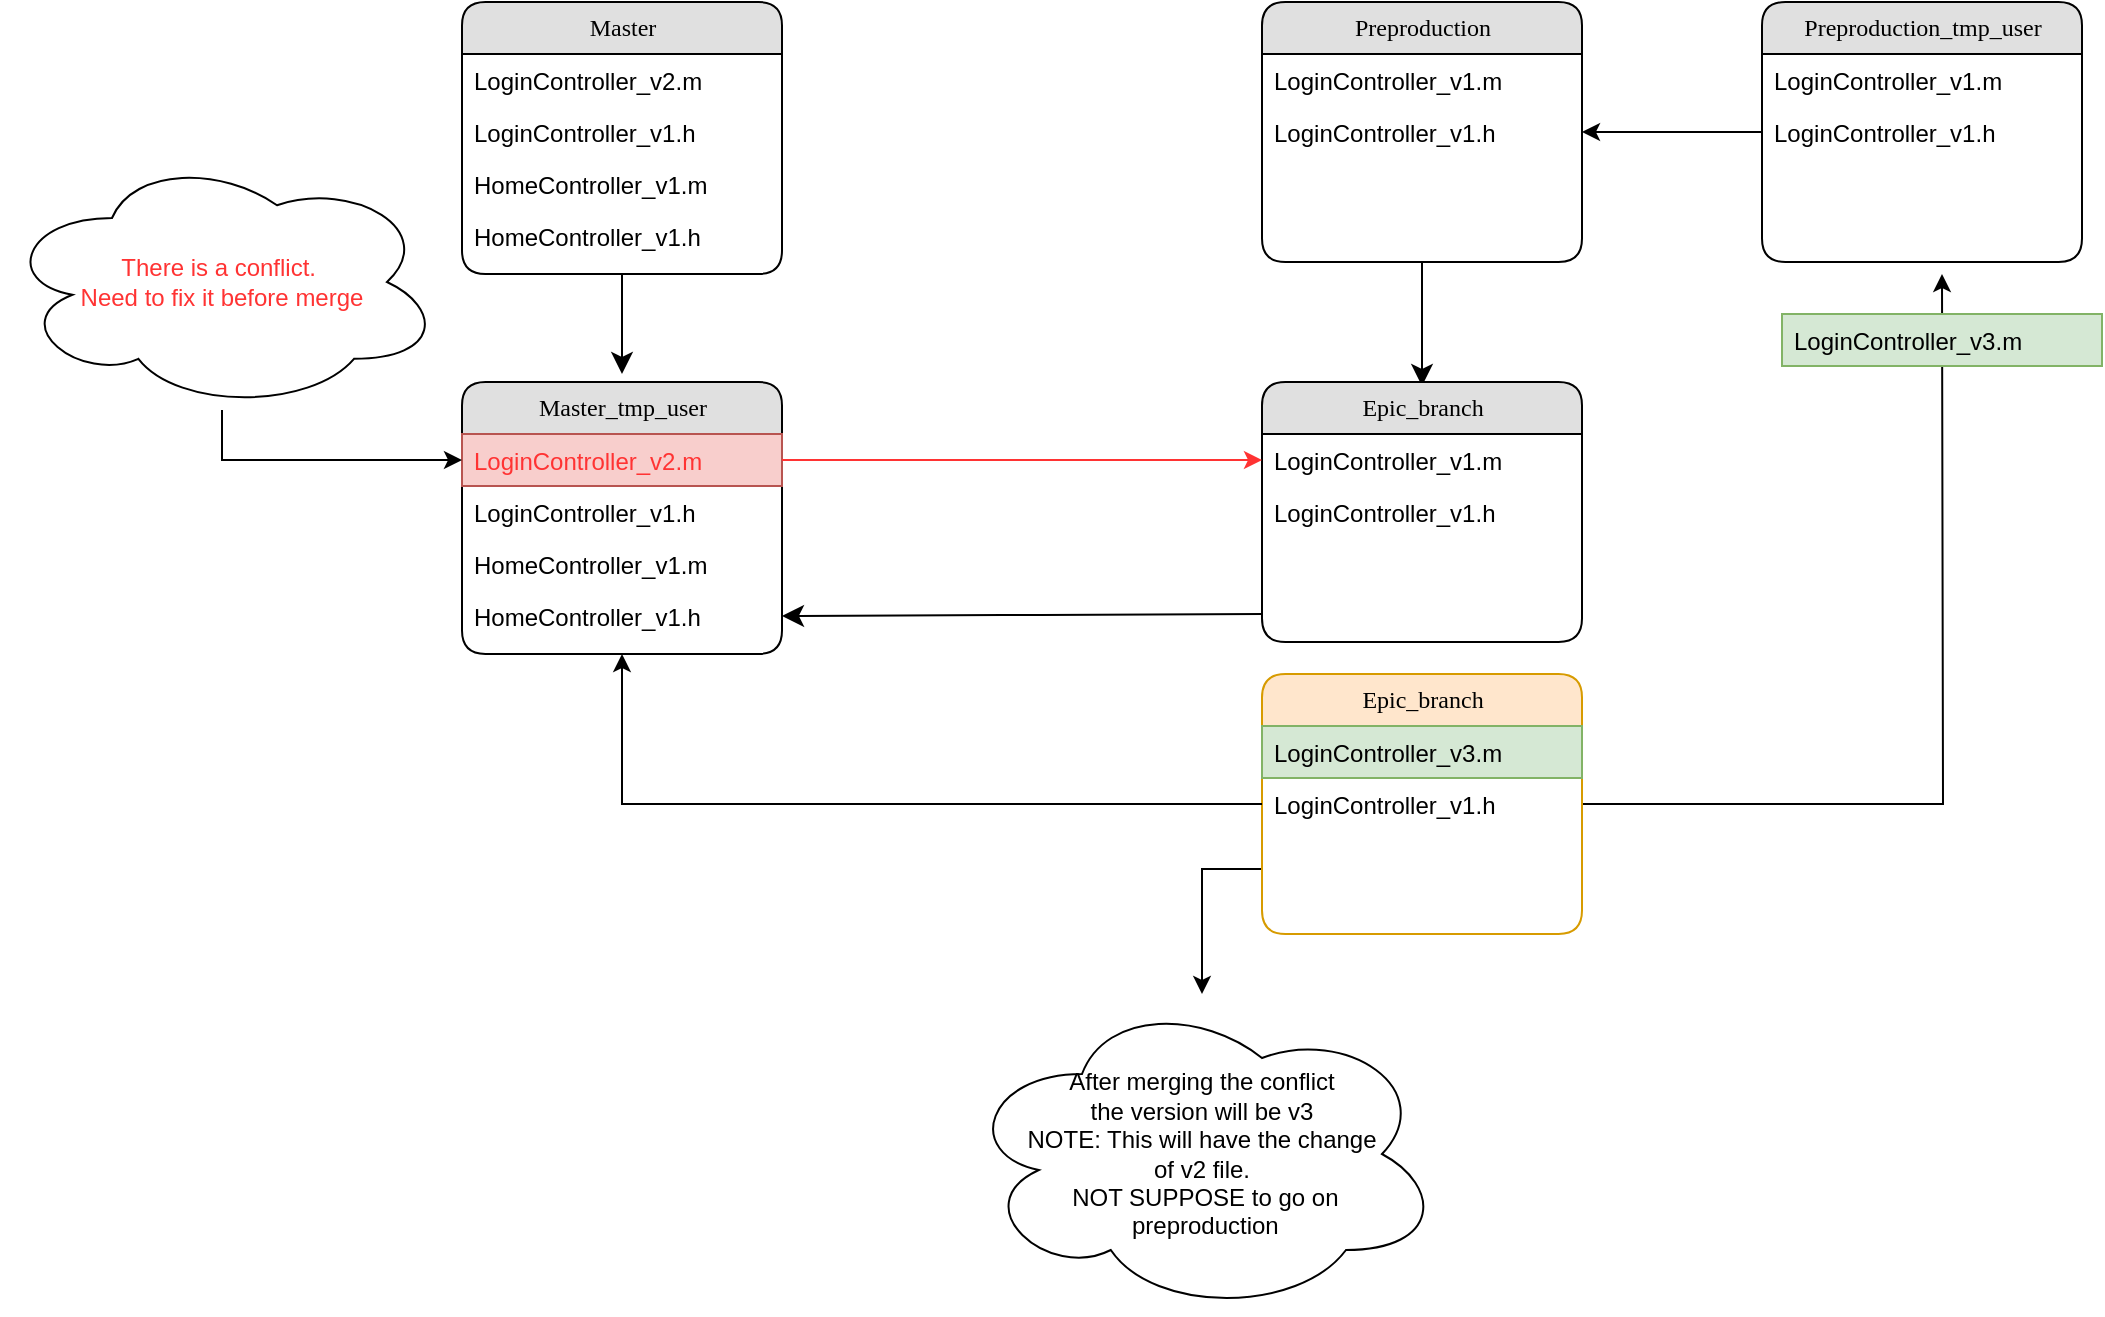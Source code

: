 <mxfile version="20.3.7" type="github">
  <diagram name="Page-1" id="b520641d-4fe3-3701-9064-5fc419738815">
    <mxGraphModel dx="2298" dy="672" grid="1" gridSize="10" guides="1" tooltips="1" connect="1" arrows="1" fold="1" page="1" pageScale="1" pageWidth="1100" pageHeight="850" background="none" math="0" shadow="0">
      <root>
        <mxCell id="0" />
        <mxCell id="1" parent="0" />
        <mxCell id="21ea969265ad0168-6" value="Master" style="swimlane;html=1;fontStyle=0;childLayout=stackLayout;horizontal=1;startSize=26;fillColor=#e0e0e0;horizontalStack=0;resizeParent=1;resizeLast=0;collapsible=1;marginBottom=0;swimlaneFillColor=#ffffff;align=center;rounded=1;shadow=0;comic=0;labelBackgroundColor=none;strokeWidth=1;fontFamily=Verdana;fontSize=12" parent="1" vertex="1">
          <mxGeometry x="160" y="74" width="160" height="136" as="geometry" />
        </mxCell>
        <mxCell id="aXrP08VzzfI0nprAX5Eo-5" value="LoginController_v2.m" style="text;html=1;strokeColor=none;fillColor=none;spacingLeft=4;spacingRight=4;whiteSpace=wrap;overflow=hidden;rotatable=0;points=[[0,0.5],[1,0.5]];portConstraint=eastwest;" vertex="1" parent="21ea969265ad0168-6">
          <mxGeometry y="26" width="160" height="26" as="geometry" />
        </mxCell>
        <mxCell id="aXrP08VzzfI0nprAX5Eo-6" value="LoginController_v1.h" style="text;html=1;strokeColor=none;fillColor=none;spacingLeft=4;spacingRight=4;whiteSpace=wrap;overflow=hidden;rotatable=0;points=[[0,0.5],[1,0.5]];portConstraint=eastwest;" vertex="1" parent="21ea969265ad0168-6">
          <mxGeometry y="52" width="160" height="26" as="geometry" />
        </mxCell>
        <mxCell id="aXrP08VzzfI0nprAX5Eo-7" value="HomeController_v1.m" style="text;html=1;strokeColor=none;fillColor=none;spacingLeft=4;spacingRight=4;whiteSpace=wrap;overflow=hidden;rotatable=0;points=[[0,0.5],[1,0.5]];portConstraint=eastwest;" vertex="1" parent="21ea969265ad0168-6">
          <mxGeometry y="78" width="160" height="26" as="geometry" />
        </mxCell>
        <mxCell id="aXrP08VzzfI0nprAX5Eo-8" value="HomeController_v1.h" style="text;html=1;strokeColor=none;fillColor=none;spacingLeft=4;spacingRight=4;whiteSpace=wrap;overflow=hidden;rotatable=0;points=[[0,0.5],[1,0.5]];portConstraint=eastwest;" vertex="1" parent="21ea969265ad0168-6">
          <mxGeometry y="104" width="160" height="26" as="geometry" />
        </mxCell>
        <mxCell id="21ea969265ad0168-10" value="Preproduction" style="swimlane;html=1;fontStyle=0;childLayout=stackLayout;horizontal=1;startSize=26;fillColor=#e0e0e0;horizontalStack=0;resizeParent=1;resizeLast=0;collapsible=1;marginBottom=0;swimlaneFillColor=#ffffff;align=center;rounded=1;shadow=0;comic=0;labelBackgroundColor=none;strokeWidth=1;fontFamily=Verdana;fontSize=12" parent="1" vertex="1">
          <mxGeometry x="560" y="74" width="160" height="130" as="geometry" />
        </mxCell>
        <mxCell id="21ea969265ad0168-11" value="LoginController_v1.m" style="text;html=1;strokeColor=none;fillColor=none;spacingLeft=4;spacingRight=4;whiteSpace=wrap;overflow=hidden;rotatable=0;points=[[0,0.5],[1,0.5]];portConstraint=eastwest;" parent="21ea969265ad0168-10" vertex="1">
          <mxGeometry y="26" width="160" height="26" as="geometry" />
        </mxCell>
        <mxCell id="21ea969265ad0168-12" value="LoginController_v1.h" style="text;html=1;strokeColor=none;fillColor=none;spacingLeft=4;spacingRight=4;whiteSpace=wrap;overflow=hidden;rotatable=0;points=[[0,0.5],[1,0.5]];portConstraint=eastwest;" parent="21ea969265ad0168-10" vertex="1">
          <mxGeometry y="52" width="160" height="26" as="geometry" />
        </mxCell>
        <mxCell id="21ea969265ad0168-36" style="edgeStyle=orthogonalEdgeStyle;html=1;labelBackgroundColor=none;startFill=0;startSize=8;endFill=1;endSize=8;fontFamily=Verdana;fontSize=12;" parent="1" source="21ea969265ad0168-6" edge="1">
          <mxGeometry relative="1" as="geometry">
            <mxPoint x="240" y="260" as="targetPoint" />
          </mxGeometry>
        </mxCell>
        <mxCell id="21ea969265ad0168-38" style="edgeStyle=orthogonalEdgeStyle;html=1;labelBackgroundColor=none;startFill=0;startSize=8;endFill=1;endSize=8;fontFamily=Verdana;fontSize=12;" parent="1" source="21ea969265ad0168-10" edge="1">
          <mxGeometry relative="1" as="geometry">
            <mxPoint x="640" y="266" as="targetPoint" />
          </mxGeometry>
        </mxCell>
        <mxCell id="aXrP08VzzfI0nprAX5Eo-14" value="Epic_branch" style="swimlane;html=1;fontStyle=0;childLayout=stackLayout;horizontal=1;startSize=26;fillColor=#e0e0e0;horizontalStack=0;resizeParent=1;resizeLast=0;collapsible=1;marginBottom=0;swimlaneFillColor=#ffffff;align=center;rounded=1;shadow=0;comic=0;labelBackgroundColor=none;strokeWidth=1;fontFamily=Verdana;fontSize=12" vertex="1" parent="1">
          <mxGeometry x="560" y="264" width="160" height="130" as="geometry" />
        </mxCell>
        <mxCell id="aXrP08VzzfI0nprAX5Eo-15" value="LoginController_v1.m" style="text;html=1;strokeColor=none;fillColor=none;spacingLeft=4;spacingRight=4;whiteSpace=wrap;overflow=hidden;rotatable=0;points=[[0,0.5],[1,0.5]];portConstraint=eastwest;" vertex="1" parent="aXrP08VzzfI0nprAX5Eo-14">
          <mxGeometry y="26" width="160" height="26" as="geometry" />
        </mxCell>
        <mxCell id="aXrP08VzzfI0nprAX5Eo-16" value="LoginController_v1.h" style="text;html=1;strokeColor=none;fillColor=none;spacingLeft=4;spacingRight=4;whiteSpace=wrap;overflow=hidden;rotatable=0;points=[[0,0.5],[1,0.5]];portConstraint=eastwest;" vertex="1" parent="aXrP08VzzfI0nprAX5Eo-14">
          <mxGeometry y="52" width="160" height="26" as="geometry" />
        </mxCell>
        <mxCell id="aXrP08VzzfI0nprAX5Eo-17" value="Master_tmp_user" style="swimlane;html=1;fontStyle=0;childLayout=stackLayout;horizontal=1;startSize=26;fillColor=#e0e0e0;horizontalStack=0;resizeParent=1;resizeLast=0;collapsible=1;marginBottom=0;swimlaneFillColor=#ffffff;align=center;rounded=1;shadow=0;comic=0;labelBackgroundColor=none;strokeWidth=1;fontFamily=Verdana;fontSize=12" vertex="1" parent="1">
          <mxGeometry x="160" y="264" width="160" height="136" as="geometry" />
        </mxCell>
        <mxCell id="aXrP08VzzfI0nprAX5Eo-18" value="&lt;font color=&quot;#ff3333&quot;&gt;LoginController_v2.m&lt;/font&gt;" style="text;html=1;strokeColor=#b85450;fillColor=#f8cecc;spacingLeft=4;spacingRight=4;whiteSpace=wrap;overflow=hidden;rotatable=0;points=[[0,0.5],[1,0.5]];portConstraint=eastwest;" vertex="1" parent="aXrP08VzzfI0nprAX5Eo-17">
          <mxGeometry y="26" width="160" height="26" as="geometry" />
        </mxCell>
        <mxCell id="aXrP08VzzfI0nprAX5Eo-19" value="LoginController_v1.h" style="text;html=1;strokeColor=none;fillColor=none;spacingLeft=4;spacingRight=4;whiteSpace=wrap;overflow=hidden;rotatable=0;points=[[0,0.5],[1,0.5]];portConstraint=eastwest;" vertex="1" parent="aXrP08VzzfI0nprAX5Eo-17">
          <mxGeometry y="52" width="160" height="26" as="geometry" />
        </mxCell>
        <mxCell id="aXrP08VzzfI0nprAX5Eo-20" value="HomeController_v1.m" style="text;html=1;strokeColor=none;fillColor=none;spacingLeft=4;spacingRight=4;whiteSpace=wrap;overflow=hidden;rotatable=0;points=[[0,0.5],[1,0.5]];portConstraint=eastwest;" vertex="1" parent="aXrP08VzzfI0nprAX5Eo-17">
          <mxGeometry y="78" width="160" height="26" as="geometry" />
        </mxCell>
        <mxCell id="aXrP08VzzfI0nprAX5Eo-21" value="HomeController_v1.h" style="text;html=1;strokeColor=none;fillColor=none;spacingLeft=4;spacingRight=4;whiteSpace=wrap;overflow=hidden;rotatable=0;points=[[0,0.5],[1,0.5]];portConstraint=eastwest;" vertex="1" parent="aXrP08VzzfI0nprAX5Eo-17">
          <mxGeometry y="104" width="160" height="26" as="geometry" />
        </mxCell>
        <mxCell id="aXrP08VzzfI0nprAX5Eo-22" style="edgeStyle=orthogonalEdgeStyle;html=1;labelBackgroundColor=none;startFill=0;startSize=8;endFill=1;endSize=8;fontFamily=Verdana;fontSize=12;entryX=1;entryY=0.5;entryDx=0;entryDy=0;" edge="1" parent="1" target="aXrP08VzzfI0nprAX5Eo-21">
          <mxGeometry relative="1" as="geometry">
            <mxPoint x="560" y="380" as="sourcePoint" />
            <mxPoint x="250" y="270" as="targetPoint" />
          </mxGeometry>
        </mxCell>
        <mxCell id="aXrP08VzzfI0nprAX5Eo-26" style="edgeStyle=orthogonalEdgeStyle;rounded=0;orthogonalLoop=1;jettySize=auto;html=1;entryX=0;entryY=0.5;entryDx=0;entryDy=0;fontColor=#FF3333;" edge="1" parent="1" source="aXrP08VzzfI0nprAX5Eo-23" target="aXrP08VzzfI0nprAX5Eo-18">
          <mxGeometry relative="1" as="geometry" />
        </mxCell>
        <mxCell id="aXrP08VzzfI0nprAX5Eo-23" value="There is a conflict.&amp;nbsp;&lt;br&gt;Need to fix it before merge" style="ellipse;shape=cloud;whiteSpace=wrap;html=1;fontColor=#FF3333;" vertex="1" parent="1">
          <mxGeometry x="-70" y="150" width="220" height="128" as="geometry" />
        </mxCell>
        <mxCell id="aXrP08VzzfI0nprAX5Eo-31" style="edgeStyle=orthogonalEdgeStyle;rounded=0;orthogonalLoop=1;jettySize=auto;html=1;entryX=0;entryY=0.5;entryDx=0;entryDy=0;fontColor=#FF3333;strokeColor=#FF3333;" edge="1" parent="1" source="aXrP08VzzfI0nprAX5Eo-18" target="aXrP08VzzfI0nprAX5Eo-15">
          <mxGeometry relative="1" as="geometry" />
        </mxCell>
        <mxCell id="aXrP08VzzfI0nprAX5Eo-32" value="&lt;font color=&quot;#000000&quot;&gt;After merging the conflict&lt;br&gt;the version will be v3&lt;br&gt;NOTE: This will have the change&lt;br&gt;of v2 file. &lt;br&gt;&lt;span style=&quot;white-space: pre;&quot;&gt;	&lt;/span&gt;NOT SUPPOSE to go on&lt;br&gt;&amp;nbsp;preproduction&lt;br&gt;&lt;/font&gt;" style="ellipse;shape=cloud;whiteSpace=wrap;html=1;fontColor=#FF3333;" vertex="1" parent="1">
          <mxGeometry x="410" y="570" width="240" height="160" as="geometry" />
        </mxCell>
        <mxCell id="aXrP08VzzfI0nprAX5Eo-38" style="edgeStyle=orthogonalEdgeStyle;rounded=0;orthogonalLoop=1;jettySize=auto;html=1;strokeColor=#000000;fontColor=#000000;" edge="1" parent="1" source="aXrP08VzzfI0nprAX5Eo-33">
          <mxGeometry relative="1" as="geometry">
            <mxPoint x="900" y="210" as="targetPoint" />
          </mxGeometry>
        </mxCell>
        <mxCell id="aXrP08VzzfI0nprAX5Eo-44" style="edgeStyle=orthogonalEdgeStyle;rounded=0;orthogonalLoop=1;jettySize=auto;html=1;exitX=0;exitY=0.75;exitDx=0;exitDy=0;strokeColor=#000000;fontColor=#000000;" edge="1" parent="1" source="aXrP08VzzfI0nprAX5Eo-33" target="aXrP08VzzfI0nprAX5Eo-32">
          <mxGeometry relative="1" as="geometry">
            <mxPoint x="490.0" y="540" as="targetPoint" />
          </mxGeometry>
        </mxCell>
        <mxCell id="aXrP08VzzfI0nprAX5Eo-33" value="Epic_branch" style="swimlane;html=1;fontStyle=0;childLayout=stackLayout;horizontal=1;startSize=26;horizontalStack=0;resizeParent=1;resizeLast=0;collapsible=1;marginBottom=0;swimlaneFillColor=#ffffff;align=center;rounded=1;shadow=0;comic=0;labelBackgroundColor=none;strokeWidth=1;fontFamily=Verdana;fontSize=12;fillColor=#ffe6cc;strokeColor=#d79b00;" vertex="1" parent="1">
          <mxGeometry x="560" y="410" width="160" height="130" as="geometry" />
        </mxCell>
        <mxCell id="aXrP08VzzfI0nprAX5Eo-34" value="LoginController_v3.m" style="text;html=1;strokeColor=#82b366;fillColor=#d5e8d4;spacingLeft=4;spacingRight=4;whiteSpace=wrap;overflow=hidden;rotatable=0;points=[[0,0.5],[1,0.5]];portConstraint=eastwest;" vertex="1" parent="aXrP08VzzfI0nprAX5Eo-33">
          <mxGeometry y="26" width="160" height="26" as="geometry" />
        </mxCell>
        <mxCell id="aXrP08VzzfI0nprAX5Eo-35" value="LoginController_v1.h" style="text;html=1;strokeColor=none;fillColor=none;spacingLeft=4;spacingRight=4;whiteSpace=wrap;overflow=hidden;rotatable=0;points=[[0,0.5],[1,0.5]];portConstraint=eastwest;" vertex="1" parent="aXrP08VzzfI0nprAX5Eo-33">
          <mxGeometry y="52" width="160" height="26" as="geometry" />
        </mxCell>
        <mxCell id="aXrP08VzzfI0nprAX5Eo-37" style="edgeStyle=orthogonalEdgeStyle;rounded=0;orthogonalLoop=1;jettySize=auto;html=1;entryX=0.5;entryY=1;entryDx=0;entryDy=0;strokeColor=#000000;fontColor=#000000;" edge="1" parent="1" source="aXrP08VzzfI0nprAX5Eo-35" target="aXrP08VzzfI0nprAX5Eo-17">
          <mxGeometry relative="1" as="geometry" />
        </mxCell>
        <mxCell id="aXrP08VzzfI0nprAX5Eo-39" value="Preproduction_tmp_user" style="swimlane;html=1;fontStyle=0;childLayout=stackLayout;horizontal=1;startSize=26;fillColor=#e0e0e0;horizontalStack=0;resizeParent=1;resizeLast=0;collapsible=1;marginBottom=0;swimlaneFillColor=#ffffff;align=center;rounded=1;shadow=0;comic=0;labelBackgroundColor=none;strokeWidth=1;fontFamily=Verdana;fontSize=12" vertex="1" parent="1">
          <mxGeometry x="810" y="74" width="160" height="130" as="geometry" />
        </mxCell>
        <mxCell id="aXrP08VzzfI0nprAX5Eo-40" value="LoginController_v1.m" style="text;html=1;strokeColor=none;fillColor=none;spacingLeft=4;spacingRight=4;whiteSpace=wrap;overflow=hidden;rotatable=0;points=[[0,0.5],[1,0.5]];portConstraint=eastwest;" vertex="1" parent="aXrP08VzzfI0nprAX5Eo-39">
          <mxGeometry y="26" width="160" height="26" as="geometry" />
        </mxCell>
        <mxCell id="aXrP08VzzfI0nprAX5Eo-41" value="LoginController_v1.h" style="text;html=1;strokeColor=none;fillColor=none;spacingLeft=4;spacingRight=4;whiteSpace=wrap;overflow=hidden;rotatable=0;points=[[0,0.5],[1,0.5]];portConstraint=eastwest;" vertex="1" parent="aXrP08VzzfI0nprAX5Eo-39">
          <mxGeometry y="52" width="160" height="26" as="geometry" />
        </mxCell>
        <mxCell id="aXrP08VzzfI0nprAX5Eo-42" value="LoginController_v3.m" style="text;html=1;strokeColor=#82b366;fillColor=#d5e8d4;spacingLeft=4;spacingRight=4;whiteSpace=wrap;overflow=hidden;rotatable=0;points=[[0,0.5],[1,0.5]];portConstraint=eastwest;" vertex="1" parent="1">
          <mxGeometry x="820" y="230" width="160" height="26" as="geometry" />
        </mxCell>
        <mxCell id="aXrP08VzzfI0nprAX5Eo-43" style="edgeStyle=orthogonalEdgeStyle;rounded=0;orthogonalLoop=1;jettySize=auto;html=1;entryX=1;entryY=0.5;entryDx=0;entryDy=0;strokeColor=#000000;fontColor=#000000;" edge="1" parent="1" source="aXrP08VzzfI0nprAX5Eo-41" target="21ea969265ad0168-12">
          <mxGeometry relative="1" as="geometry" />
        </mxCell>
      </root>
    </mxGraphModel>
  </diagram>
</mxfile>
